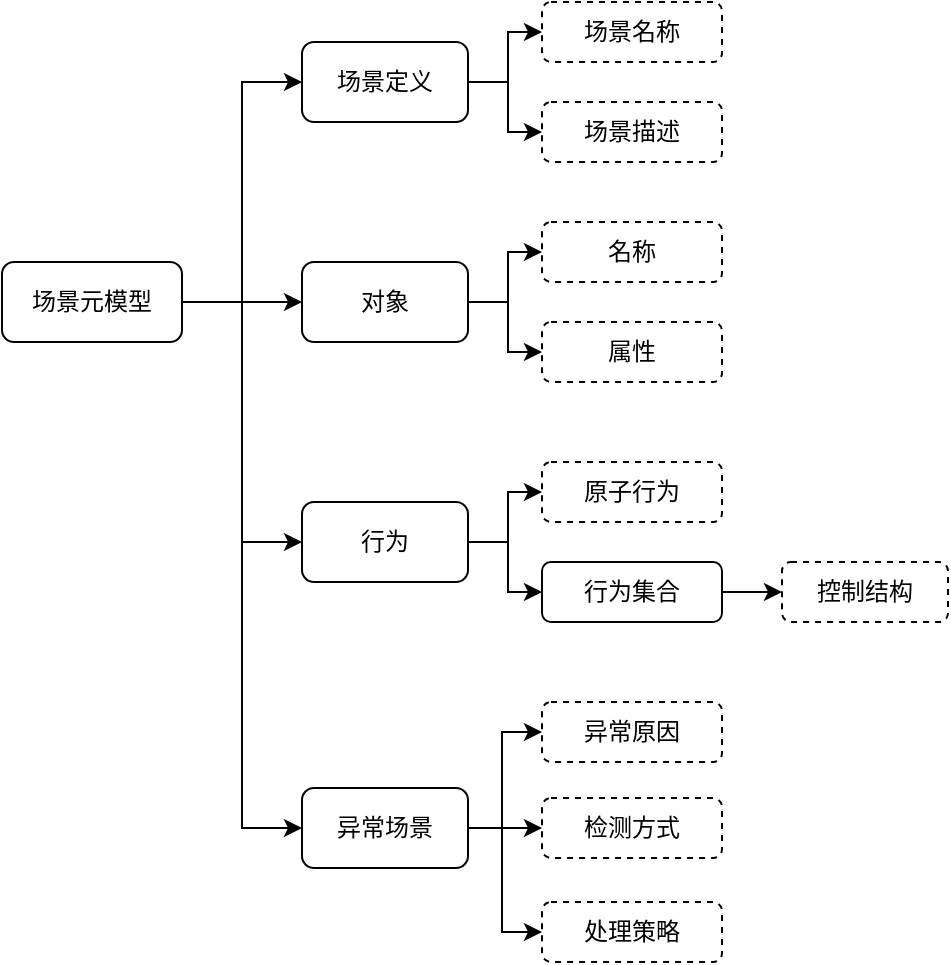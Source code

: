 <mxfile version="25.0.3" pages="2">
  <diagram id="C5RBs43oDa-KdzZeNtuy" name="Page-1">
    <mxGraphModel dx="931" dy="668" grid="1" gridSize="10" guides="1" tooltips="1" connect="1" arrows="1" fold="1" page="1" pageScale="1" pageWidth="827" pageHeight="1169" math="0" shadow="0">
      <root>
        <mxCell id="WIyWlLk6GJQsqaUBKTNV-0" />
        <mxCell id="WIyWlLk6GJQsqaUBKTNV-1" parent="WIyWlLk6GJQsqaUBKTNV-0" />
        <mxCell id="GCSspHkrRmtAStwOXZ1o-15" style="edgeStyle=orthogonalEdgeStyle;rounded=0;orthogonalLoop=1;jettySize=auto;html=1;exitX=1;exitY=0.5;exitDx=0;exitDy=0;entryX=0;entryY=0.5;entryDx=0;entryDy=0;" parent="WIyWlLk6GJQsqaUBKTNV-1" source="WIyWlLk6GJQsqaUBKTNV-3" target="GCSspHkrRmtAStwOXZ1o-0" edge="1">
          <mxGeometry relative="1" as="geometry" />
        </mxCell>
        <mxCell id="GCSspHkrRmtAStwOXZ1o-16" style="edgeStyle=orthogonalEdgeStyle;rounded=0;orthogonalLoop=1;jettySize=auto;html=1;exitX=1;exitY=0.5;exitDx=0;exitDy=0;entryX=0;entryY=0.5;entryDx=0;entryDy=0;" parent="WIyWlLk6GJQsqaUBKTNV-1" source="WIyWlLk6GJQsqaUBKTNV-3" target="GCSspHkrRmtAStwOXZ1o-3" edge="1">
          <mxGeometry relative="1" as="geometry" />
        </mxCell>
        <mxCell id="GCSspHkrRmtAStwOXZ1o-17" style="edgeStyle=orthogonalEdgeStyle;rounded=0;orthogonalLoop=1;jettySize=auto;html=1;exitX=1;exitY=0.5;exitDx=0;exitDy=0;entryX=0;entryY=0.5;entryDx=0;entryDy=0;" parent="WIyWlLk6GJQsqaUBKTNV-1" source="WIyWlLk6GJQsqaUBKTNV-3" target="GCSspHkrRmtAStwOXZ1o-6" edge="1">
          <mxGeometry relative="1" as="geometry" />
        </mxCell>
        <mxCell id="Ppqq_PSORpvNF19X07qW-1" style="edgeStyle=orthogonalEdgeStyle;rounded=0;orthogonalLoop=1;jettySize=auto;html=1;exitX=1;exitY=0.5;exitDx=0;exitDy=0;entryX=0;entryY=0.5;entryDx=0;entryDy=0;" edge="1" parent="WIyWlLk6GJQsqaUBKTNV-1" source="WIyWlLk6GJQsqaUBKTNV-3" target="GCSspHkrRmtAStwOXZ1o-14">
          <mxGeometry relative="1" as="geometry" />
        </mxCell>
        <mxCell id="WIyWlLk6GJQsqaUBKTNV-3" value="场景元模型" style="rounded=1;whiteSpace=wrap;html=1;fontSize=12;glass=0;strokeWidth=1;shadow=0;" parent="WIyWlLk6GJQsqaUBKTNV-1" vertex="1">
          <mxGeometry x="170" y="230" width="90" height="40" as="geometry" />
        </mxCell>
        <mxCell id="GCSspHkrRmtAStwOXZ1o-18" style="edgeStyle=orthogonalEdgeStyle;rounded=0;orthogonalLoop=1;jettySize=auto;html=1;exitX=1;exitY=0.5;exitDx=0;exitDy=0;entryX=0;entryY=0.5;entryDx=0;entryDy=0;" parent="WIyWlLk6GJQsqaUBKTNV-1" source="GCSspHkrRmtAStwOXZ1o-0" target="GCSspHkrRmtAStwOXZ1o-1" edge="1">
          <mxGeometry relative="1" as="geometry" />
        </mxCell>
        <mxCell id="GCSspHkrRmtAStwOXZ1o-19" style="edgeStyle=orthogonalEdgeStyle;rounded=0;orthogonalLoop=1;jettySize=auto;html=1;exitX=1;exitY=0.5;exitDx=0;exitDy=0;entryX=0;entryY=0.5;entryDx=0;entryDy=0;" parent="WIyWlLk6GJQsqaUBKTNV-1" source="GCSspHkrRmtAStwOXZ1o-0" target="GCSspHkrRmtAStwOXZ1o-2" edge="1">
          <mxGeometry relative="1" as="geometry" />
        </mxCell>
        <mxCell id="GCSspHkrRmtAStwOXZ1o-0" value="场景定义" style="rounded=1;whiteSpace=wrap;html=1;fontSize=12;glass=0;strokeWidth=1;shadow=0;" parent="WIyWlLk6GJQsqaUBKTNV-1" vertex="1">
          <mxGeometry x="320" y="120" width="83" height="40" as="geometry" />
        </mxCell>
        <mxCell id="GCSspHkrRmtAStwOXZ1o-1" value="场景名称" style="rounded=1;whiteSpace=wrap;html=1;fontSize=12;glass=0;strokeWidth=1;shadow=0;dashed=1;" parent="WIyWlLk6GJQsqaUBKTNV-1" vertex="1">
          <mxGeometry x="440" y="100" width="90" height="30" as="geometry" />
        </mxCell>
        <mxCell id="GCSspHkrRmtAStwOXZ1o-2" value="场景描述" style="rounded=1;whiteSpace=wrap;html=1;fontSize=12;glass=0;strokeWidth=1;shadow=0;dashed=1;" parent="WIyWlLk6GJQsqaUBKTNV-1" vertex="1">
          <mxGeometry x="440" y="150" width="90" height="30" as="geometry" />
        </mxCell>
        <mxCell id="GCSspHkrRmtAStwOXZ1o-20" style="edgeStyle=orthogonalEdgeStyle;rounded=0;orthogonalLoop=1;jettySize=auto;html=1;exitX=1;exitY=0.5;exitDx=0;exitDy=0;entryX=0;entryY=0.5;entryDx=0;entryDy=0;" parent="WIyWlLk6GJQsqaUBKTNV-1" source="GCSspHkrRmtAStwOXZ1o-3" target="GCSspHkrRmtAStwOXZ1o-9" edge="1">
          <mxGeometry relative="1" as="geometry" />
        </mxCell>
        <mxCell id="GCSspHkrRmtAStwOXZ1o-22" style="edgeStyle=orthogonalEdgeStyle;rounded=0;orthogonalLoop=1;jettySize=auto;html=1;exitX=1;exitY=0.5;exitDx=0;exitDy=0;entryX=0;entryY=0.5;entryDx=0;entryDy=0;" parent="WIyWlLk6GJQsqaUBKTNV-1" source="GCSspHkrRmtAStwOXZ1o-3" target="GCSspHkrRmtAStwOXZ1o-10" edge="1">
          <mxGeometry relative="1" as="geometry" />
        </mxCell>
        <mxCell id="GCSspHkrRmtAStwOXZ1o-3" value="对象" style="rounded=1;whiteSpace=wrap;html=1;fontSize=12;glass=0;strokeWidth=1;shadow=0;" parent="WIyWlLk6GJQsqaUBKTNV-1" vertex="1">
          <mxGeometry x="320" y="230" width="83" height="40" as="geometry" />
        </mxCell>
        <mxCell id="GCSspHkrRmtAStwOXZ1o-23" style="edgeStyle=orthogonalEdgeStyle;rounded=0;orthogonalLoop=1;jettySize=auto;html=1;exitX=1;exitY=0.5;exitDx=0;exitDy=0;entryX=0;entryY=0.5;entryDx=0;entryDy=0;" parent="WIyWlLk6GJQsqaUBKTNV-1" source="GCSspHkrRmtAStwOXZ1o-6" target="GCSspHkrRmtAStwOXZ1o-11" edge="1">
          <mxGeometry relative="1" as="geometry" />
        </mxCell>
        <mxCell id="GCSspHkrRmtAStwOXZ1o-24" style="edgeStyle=orthogonalEdgeStyle;rounded=0;orthogonalLoop=1;jettySize=auto;html=1;exitX=1;exitY=0.5;exitDx=0;exitDy=0;entryX=0;entryY=0.5;entryDx=0;entryDy=0;" parent="WIyWlLk6GJQsqaUBKTNV-1" source="GCSspHkrRmtAStwOXZ1o-6" target="GCSspHkrRmtAStwOXZ1o-12" edge="1">
          <mxGeometry relative="1" as="geometry" />
        </mxCell>
        <mxCell id="GCSspHkrRmtAStwOXZ1o-6" value="行为" style="rounded=1;whiteSpace=wrap;html=1;fontSize=12;glass=0;strokeWidth=1;shadow=0;" parent="WIyWlLk6GJQsqaUBKTNV-1" vertex="1">
          <mxGeometry x="320" y="350" width="83" height="40" as="geometry" />
        </mxCell>
        <mxCell id="GCSspHkrRmtAStwOXZ1o-9" value="名称" style="rounded=1;whiteSpace=wrap;html=1;fontSize=12;glass=0;strokeWidth=1;shadow=0;dashed=1;" parent="WIyWlLk6GJQsqaUBKTNV-1" vertex="1">
          <mxGeometry x="440" y="210" width="90" height="30" as="geometry" />
        </mxCell>
        <mxCell id="GCSspHkrRmtAStwOXZ1o-10" value="属性" style="rounded=1;whiteSpace=wrap;html=1;fontSize=12;glass=0;strokeWidth=1;shadow=0;dashed=1;" parent="WIyWlLk6GJQsqaUBKTNV-1" vertex="1">
          <mxGeometry x="440" y="260" width="90" height="30" as="geometry" />
        </mxCell>
        <mxCell id="GCSspHkrRmtAStwOXZ1o-11" value="原子行为" style="rounded=1;whiteSpace=wrap;html=1;fontSize=12;glass=0;strokeWidth=1;shadow=0;dashed=1;" parent="WIyWlLk6GJQsqaUBKTNV-1" vertex="1">
          <mxGeometry x="440" y="330" width="90" height="30" as="geometry" />
        </mxCell>
        <mxCell id="Ppqq_PSORpvNF19X07qW-0" style="edgeStyle=orthogonalEdgeStyle;rounded=0;orthogonalLoop=1;jettySize=auto;html=1;exitX=1;exitY=0.5;exitDx=0;exitDy=0;entryX=0;entryY=0.5;entryDx=0;entryDy=0;" edge="1" parent="WIyWlLk6GJQsqaUBKTNV-1" source="GCSspHkrRmtAStwOXZ1o-12" target="GCSspHkrRmtAStwOXZ1o-13">
          <mxGeometry relative="1" as="geometry" />
        </mxCell>
        <mxCell id="GCSspHkrRmtAStwOXZ1o-12" value="行为集合" style="rounded=1;whiteSpace=wrap;html=1;fontSize=12;glass=0;strokeWidth=1;shadow=0;" parent="WIyWlLk6GJQsqaUBKTNV-1" vertex="1">
          <mxGeometry x="440" y="380" width="90" height="30" as="geometry" />
        </mxCell>
        <mxCell id="GCSspHkrRmtAStwOXZ1o-13" value="控制结构" style="rounded=1;whiteSpace=wrap;html=1;fontSize=12;glass=0;strokeWidth=1;shadow=0;dashed=1;" parent="WIyWlLk6GJQsqaUBKTNV-1" vertex="1">
          <mxGeometry x="560" y="380" width="83" height="30" as="geometry" />
        </mxCell>
        <mxCell id="Ppqq_PSORpvNF19X07qW-3" style="edgeStyle=orthogonalEdgeStyle;rounded=0;orthogonalLoop=1;jettySize=auto;html=1;exitX=1;exitY=0.5;exitDx=0;exitDy=0;entryX=0;entryY=0.5;entryDx=0;entryDy=0;" edge="1" parent="WIyWlLk6GJQsqaUBKTNV-1" source="GCSspHkrRmtAStwOXZ1o-14" target="GCSspHkrRmtAStwOXZ1o-35">
          <mxGeometry relative="1" as="geometry">
            <Array as="points">
              <mxPoint x="420" y="513" />
              <mxPoint x="420" y="465" />
            </Array>
          </mxGeometry>
        </mxCell>
        <mxCell id="Ppqq_PSORpvNF19X07qW-5" style="edgeStyle=orthogonalEdgeStyle;rounded=0;orthogonalLoop=1;jettySize=auto;html=1;exitX=1;exitY=0.5;exitDx=0;exitDy=0;entryX=0;entryY=0.5;entryDx=0;entryDy=0;" edge="1" parent="WIyWlLk6GJQsqaUBKTNV-1" source="GCSspHkrRmtAStwOXZ1o-14" target="GCSspHkrRmtAStwOXZ1o-36">
          <mxGeometry relative="1" as="geometry" />
        </mxCell>
        <mxCell id="Ppqq_PSORpvNF19X07qW-6" style="edgeStyle=orthogonalEdgeStyle;rounded=0;orthogonalLoop=1;jettySize=auto;html=1;exitX=1;exitY=0.5;exitDx=0;exitDy=0;entryX=0;entryY=0.5;entryDx=0;entryDy=0;" edge="1" parent="WIyWlLk6GJQsqaUBKTNV-1" source="GCSspHkrRmtAStwOXZ1o-14" target="GCSspHkrRmtAStwOXZ1o-37">
          <mxGeometry relative="1" as="geometry">
            <Array as="points">
              <mxPoint x="420" y="513" />
              <mxPoint x="420" y="565" />
            </Array>
          </mxGeometry>
        </mxCell>
        <mxCell id="GCSspHkrRmtAStwOXZ1o-14" value="异常场景" style="rounded=1;whiteSpace=wrap;html=1;fontSize=12;glass=0;strokeWidth=1;shadow=0;" parent="WIyWlLk6GJQsqaUBKTNV-1" vertex="1">
          <mxGeometry x="320" y="493" width="83" height="40" as="geometry" />
        </mxCell>
        <mxCell id="GCSspHkrRmtAStwOXZ1o-35" value="异常原因" style="rounded=1;whiteSpace=wrap;html=1;fontSize=12;glass=0;strokeWidth=1;shadow=0;dashed=1;" parent="WIyWlLk6GJQsqaUBKTNV-1" vertex="1">
          <mxGeometry x="440" y="450" width="90" height="30" as="geometry" />
        </mxCell>
        <mxCell id="GCSspHkrRmtAStwOXZ1o-36" value="检测方式" style="rounded=1;whiteSpace=wrap;html=1;fontSize=12;glass=0;strokeWidth=1;shadow=0;dashed=1;" parent="WIyWlLk6GJQsqaUBKTNV-1" vertex="1">
          <mxGeometry x="440" y="498" width="90" height="30" as="geometry" />
        </mxCell>
        <mxCell id="GCSspHkrRmtAStwOXZ1o-37" value="处理策略" style="rounded=1;whiteSpace=wrap;html=1;fontSize=12;glass=0;strokeWidth=1;shadow=0;dashed=1;" parent="WIyWlLk6GJQsqaUBKTNV-1" vertex="1">
          <mxGeometry x="440" y="550" width="90" height="30" as="geometry" />
        </mxCell>
      </root>
    </mxGraphModel>
  </diagram>
  <diagram id="fxgHL1XaOwsQoSCUK9et" name="第 2 页">
    <mxGraphModel dx="931" dy="668" grid="1" gridSize="10" guides="1" tooltips="1" connect="1" arrows="1" fold="1" page="1" pageScale="1" pageWidth="827" pageHeight="1169" math="0" shadow="0">
      <root>
        <mxCell id="0" />
        <mxCell id="1" parent="0" />
        <mxCell id="sf-vsC7gAtIk0_bSPKa9-1" value="" style="rounded=0;whiteSpace=wrap;html=1;" vertex="1" parent="1">
          <mxGeometry x="120" y="130" width="500" height="70" as="geometry" />
        </mxCell>
        <mxCell id="sf-vsC7gAtIk0_bSPKa9-2" value="用户&lt;div&gt;界面层&lt;/div&gt;" style="rounded=0;whiteSpace=wrap;html=1;" vertex="1" parent="1">
          <mxGeometry x="140" y="142.5" width="50" height="45" as="geometry" />
        </mxCell>
        <mxCell id="sf-vsC7gAtIk0_bSPKa9-3" value="参数配置" style="rounded=0;whiteSpace=wrap;html=1;" vertex="1" parent="1">
          <mxGeometry x="220" y="150" width="80" height="30" as="geometry" />
        </mxCell>
        <mxCell id="sf-vsC7gAtIk0_bSPKa9-4" value="模板选择" style="rounded=0;whiteSpace=wrap;html=1;" vertex="1" parent="1">
          <mxGeometry x="333.5" y="150" width="80" height="30" as="geometry" />
        </mxCell>
        <mxCell id="sf-vsC7gAtIk0_bSPKa9-5" value="" style="rounded=0;whiteSpace=wrap;html=1;" vertex="1" parent="1">
          <mxGeometry x="120" y="230" width="500" height="70" as="geometry" />
        </mxCell>
        <mxCell id="sf-vsC7gAtIk0_bSPKa9-6" value="业务&lt;div&gt;逻辑层&lt;/div&gt;" style="rounded=0;whiteSpace=wrap;html=1;" vertex="1" parent="1">
          <mxGeometry x="140" y="242.5" width="50" height="45" as="geometry" />
        </mxCell>
        <mxCell id="sf-vsC7gAtIk0_bSPKa9-7" value="组件匹配" style="rounded=0;whiteSpace=wrap;html=1;" vertex="1" parent="1">
          <mxGeometry x="220" y="250" width="80" height="30" as="geometry" />
        </mxCell>
        <mxCell id="sf-vsC7gAtIk0_bSPKa9-8" value="模板管理" style="rounded=0;whiteSpace=wrap;html=1;" vertex="1" parent="1">
          <mxGeometry x="320" y="250" width="80" height="30" as="geometry" />
        </mxCell>
        <mxCell id="sf-vsC7gAtIk0_bSPKa9-9" value="" style="rounded=0;whiteSpace=wrap;html=1;" vertex="1" parent="1">
          <mxGeometry x="120" y="330" width="500" height="70" as="geometry" />
        </mxCell>
        <mxCell id="sf-vsC7gAtIk0_bSPKa9-10" value="数据&lt;div&gt;访问层&lt;/div&gt;" style="rounded=0;whiteSpace=wrap;html=1;" vertex="1" parent="1">
          <mxGeometry x="140" y="342.5" width="50" height="45" as="geometry" />
        </mxCell>
        <mxCell id="sf-vsC7gAtIk0_bSPKa9-11" value="配置导入/导出" style="rounded=0;whiteSpace=wrap;html=1;" vertex="1" parent="1">
          <mxGeometry x="450" y="150" width="80" height="30" as="geometry" />
        </mxCell>
        <mxCell id="sf-vsC7gAtIk0_bSPKa9-12" value="任务信息解析" style="rounded=0;whiteSpace=wrap;html=1;" vertex="1" parent="1">
          <mxGeometry x="420" y="250" width="80" height="30" as="geometry" />
        </mxCell>
        <mxCell id="sf-vsC7gAtIk0_bSPKa9-13" value="模板库管理" style="rounded=0;whiteSpace=wrap;html=1;" vertex="1" parent="1">
          <mxGeometry x="230" y="350" width="80" height="30" as="geometry" />
        </mxCell>
        <mxCell id="sf-vsC7gAtIk0_bSPKa9-14" value="配置文件管理" style="rounded=0;whiteSpace=wrap;html=1;" vertex="1" parent="1">
          <mxGeometry x="320" y="350" width="80" height="30" as="geometry" />
        </mxCell>
        <mxCell id="sf-vsC7gAtIk0_bSPKa9-15" value="生成页面管理" style="rounded=0;whiteSpace=wrap;html=1;" vertex="1" parent="1">
          <mxGeometry x="420" y="350" width="80" height="30" as="geometry" />
        </mxCell>
      </root>
    </mxGraphModel>
  </diagram>
</mxfile>
